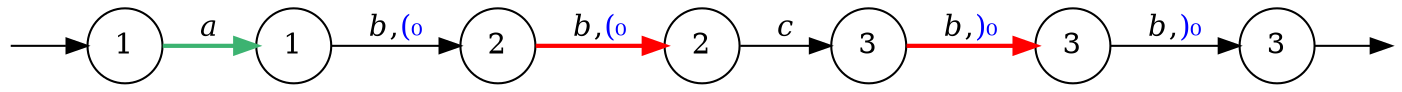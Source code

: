digraph {
	node [shape=circle];
	Q0 [style=invisible, height=0, width=0, fixedsize=true];
	Q1 [style=invisible, height=0, width=0, fixedsize=true];
	graph [rankdir="LR"];
	2 [label=2];
	5 [label=3];
	0 [label=1];
	1 [label=1];
	3 [label=2];
	4 [label=3];
	6 [label=3];

	Q0 -> 0;
	6 -> Q1;
	0 -> 1  [label=<<i>a</i>>, color=mediumseagreen, style=bold ];
	3 -> 4  [label=<<i>c</i>> ];
	1 -> 2  [label=<<i>b</i>,<FONT COLOR="blue">(₀</FONT>> ];
	2 -> 3  [label=<<i>b</i>,<FONT COLOR="blue">(₀</FONT>>, color=red, style=bold ];
	4 -> 5  [label=<<i>b</i>,<FONT COLOR="blue">)₀</FONT>>, color=red, style=bold ];
	5 -> 6  [label=<<i>b</i>,<FONT COLOR="blue">)₀</FONT>> ];
}
